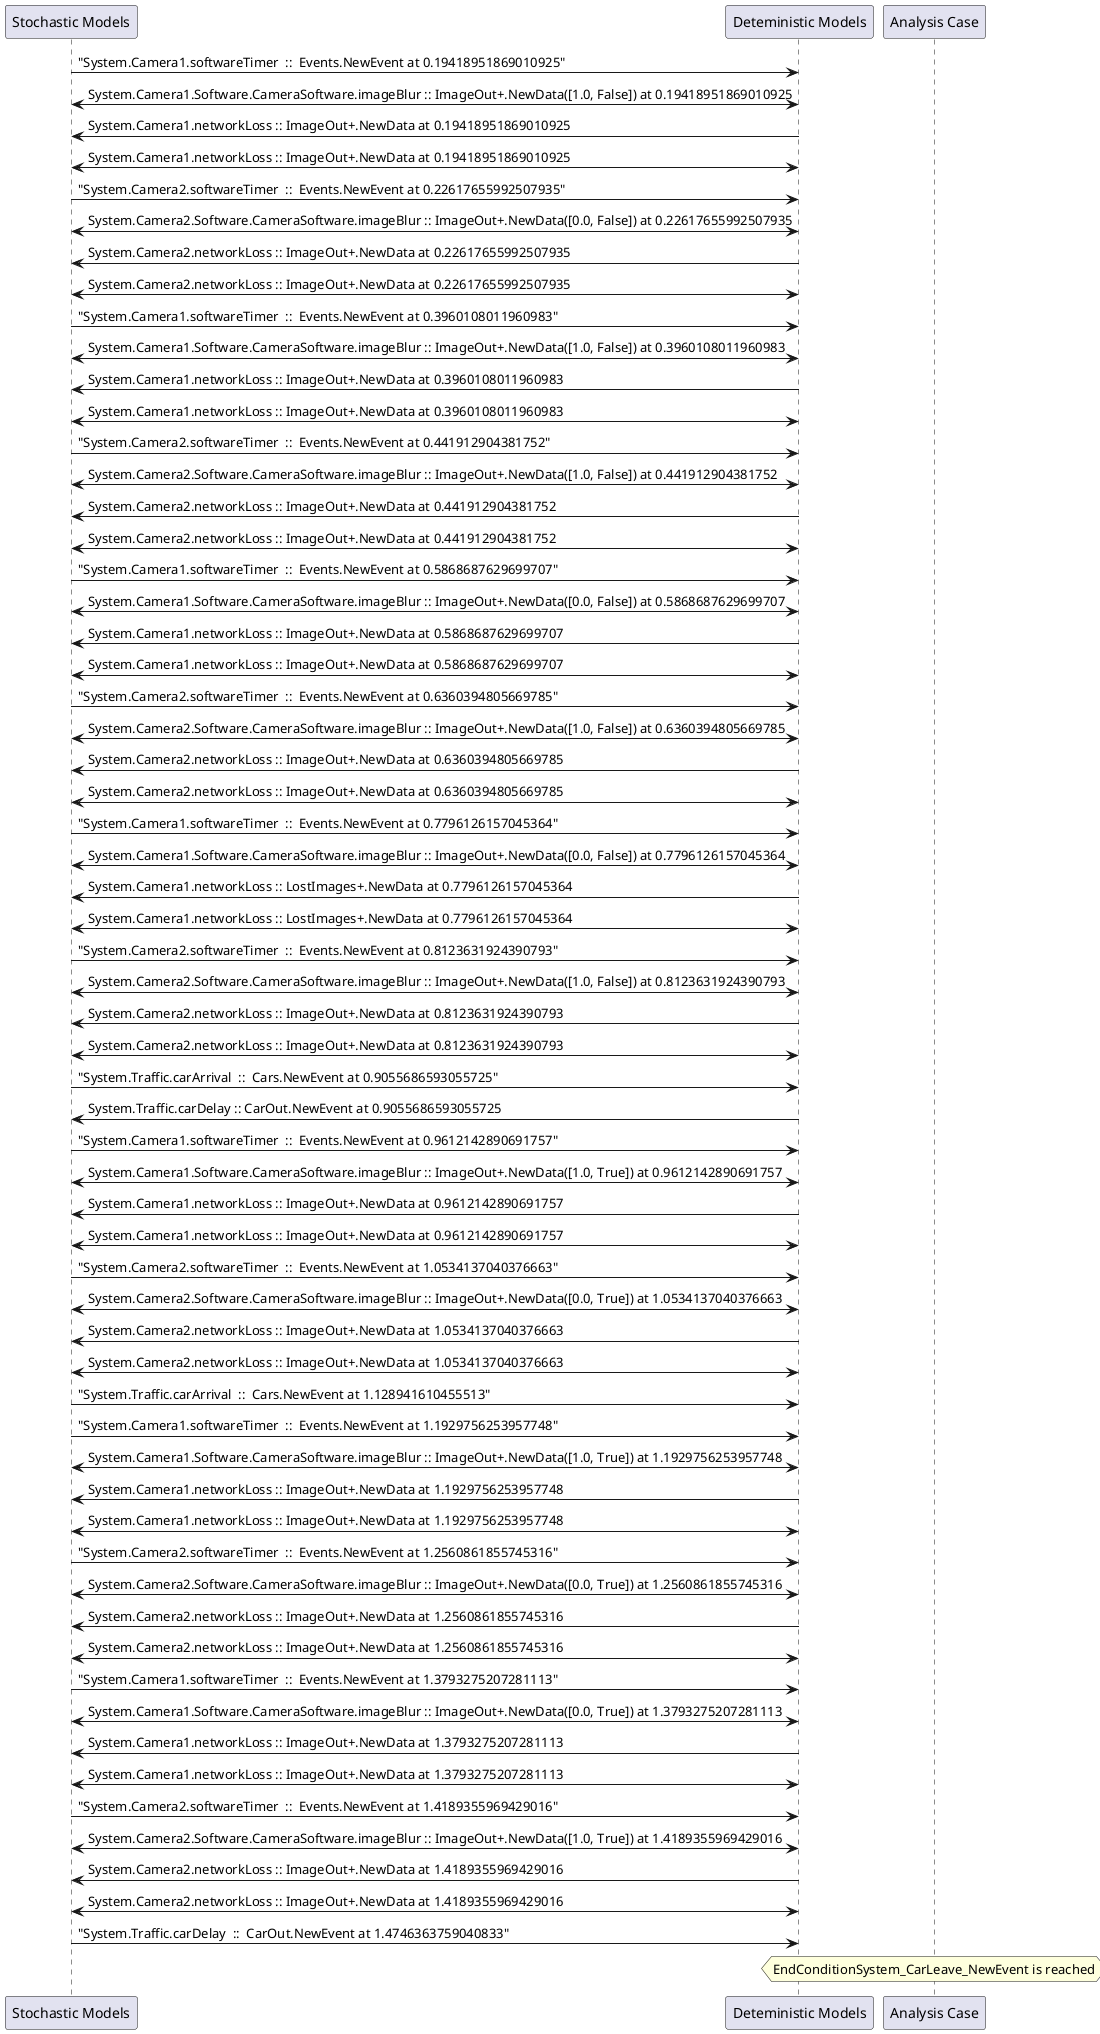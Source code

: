 
	@startuml
	participant "Stochastic Models" as stochmodel
	participant "Deteministic Models" as detmodel
	participant "Analysis Case" as analysis
	{6944_stop} stochmodel -> detmodel : "System.Camera1.softwareTimer  ::  Events.NewEvent at 0.19418951869010925"
detmodel <-> stochmodel : System.Camera1.Software.CameraSoftware.imageBlur :: ImageOut+.NewData([1.0, False]) at 0.19418951869010925
detmodel -> stochmodel : System.Camera1.networkLoss :: ImageOut+.NewData at 0.19418951869010925
detmodel <-> stochmodel : System.Camera1.networkLoss :: ImageOut+.NewData at 0.19418951869010925
{6959_stop} stochmodel -> detmodel : "System.Camera2.softwareTimer  ::  Events.NewEvent at 0.22617655992507935"
detmodel <-> stochmodel : System.Camera2.Software.CameraSoftware.imageBlur :: ImageOut+.NewData([0.0, False]) at 0.22617655992507935
detmodel -> stochmodel : System.Camera2.networkLoss :: ImageOut+.NewData at 0.22617655992507935
detmodel <-> stochmodel : System.Camera2.networkLoss :: ImageOut+.NewData at 0.22617655992507935
{6945_stop} stochmodel -> detmodel : "System.Camera1.softwareTimer  ::  Events.NewEvent at 0.3960108011960983"
detmodel <-> stochmodel : System.Camera1.Software.CameraSoftware.imageBlur :: ImageOut+.NewData([1.0, False]) at 0.3960108011960983
detmodel -> stochmodel : System.Camera1.networkLoss :: ImageOut+.NewData at 0.3960108011960983
detmodel <-> stochmodel : System.Camera1.networkLoss :: ImageOut+.NewData at 0.3960108011960983
{6960_stop} stochmodel -> detmodel : "System.Camera2.softwareTimer  ::  Events.NewEvent at 0.441912904381752"
detmodel <-> stochmodel : System.Camera2.Software.CameraSoftware.imageBlur :: ImageOut+.NewData([1.0, False]) at 0.441912904381752
detmodel -> stochmodel : System.Camera2.networkLoss :: ImageOut+.NewData at 0.441912904381752
detmodel <-> stochmodel : System.Camera2.networkLoss :: ImageOut+.NewData at 0.441912904381752
{6946_stop} stochmodel -> detmodel : "System.Camera1.softwareTimer  ::  Events.NewEvent at 0.5868687629699707"
detmodel <-> stochmodel : System.Camera1.Software.CameraSoftware.imageBlur :: ImageOut+.NewData([0.0, False]) at 0.5868687629699707
detmodel -> stochmodel : System.Camera1.networkLoss :: ImageOut+.NewData at 0.5868687629699707
detmodel <-> stochmodel : System.Camera1.networkLoss :: ImageOut+.NewData at 0.5868687629699707
{6961_stop} stochmodel -> detmodel : "System.Camera2.softwareTimer  ::  Events.NewEvent at 0.6360394805669785"
detmodel <-> stochmodel : System.Camera2.Software.CameraSoftware.imageBlur :: ImageOut+.NewData([1.0, False]) at 0.6360394805669785
detmodel -> stochmodel : System.Camera2.networkLoss :: ImageOut+.NewData at 0.6360394805669785
detmodel <-> stochmodel : System.Camera2.networkLoss :: ImageOut+.NewData at 0.6360394805669785
{6947_stop} stochmodel -> detmodel : "System.Camera1.softwareTimer  ::  Events.NewEvent at 0.7796126157045364"
detmodel <-> stochmodel : System.Camera1.Software.CameraSoftware.imageBlur :: ImageOut+.NewData([0.0, False]) at 0.7796126157045364
detmodel -> stochmodel : System.Camera1.networkLoss :: LostImages+.NewData at 0.7796126157045364
detmodel <-> stochmodel : System.Camera1.networkLoss :: LostImages+.NewData at 0.7796126157045364
{6962_stop} stochmodel -> detmodel : "System.Camera2.softwareTimer  ::  Events.NewEvent at 0.8123631924390793"
detmodel <-> stochmodel : System.Camera2.Software.CameraSoftware.imageBlur :: ImageOut+.NewData([1.0, False]) at 0.8123631924390793
detmodel -> stochmodel : System.Camera2.networkLoss :: ImageOut+.NewData at 0.8123631924390793
detmodel <-> stochmodel : System.Camera2.networkLoss :: ImageOut+.NewData at 0.8123631924390793
{6975_stop} stochmodel -> detmodel : "System.Traffic.carArrival  ::  Cars.NewEvent at 0.9055686593055725"
{6980_start} detmodel -> stochmodel : System.Traffic.carDelay :: CarOut.NewEvent at 0.9055686593055725
{6948_stop} stochmodel -> detmodel : "System.Camera1.softwareTimer  ::  Events.NewEvent at 0.9612142890691757"
detmodel <-> stochmodel : System.Camera1.Software.CameraSoftware.imageBlur :: ImageOut+.NewData([1.0, True]) at 0.9612142890691757
detmodel -> stochmodel : System.Camera1.networkLoss :: ImageOut+.NewData at 0.9612142890691757
detmodel <-> stochmodel : System.Camera1.networkLoss :: ImageOut+.NewData at 0.9612142890691757
{6963_stop} stochmodel -> detmodel : "System.Camera2.softwareTimer  ::  Events.NewEvent at 1.0534137040376663"
detmodel <-> stochmodel : System.Camera2.Software.CameraSoftware.imageBlur :: ImageOut+.NewData([0.0, True]) at 1.0534137040376663
detmodel -> stochmodel : System.Camera2.networkLoss :: ImageOut+.NewData at 1.0534137040376663
detmodel <-> stochmodel : System.Camera2.networkLoss :: ImageOut+.NewData at 1.0534137040376663
{6976_stop} stochmodel -> detmodel : "System.Traffic.carArrival  ::  Cars.NewEvent at 1.128941610455513"
{6949_stop} stochmodel -> detmodel : "System.Camera1.softwareTimer  ::  Events.NewEvent at 1.1929756253957748"
detmodel <-> stochmodel : System.Camera1.Software.CameraSoftware.imageBlur :: ImageOut+.NewData([1.0, True]) at 1.1929756253957748
detmodel -> stochmodel : System.Camera1.networkLoss :: ImageOut+.NewData at 1.1929756253957748
detmodel <-> stochmodel : System.Camera1.networkLoss :: ImageOut+.NewData at 1.1929756253957748
{6964_stop} stochmodel -> detmodel : "System.Camera2.softwareTimer  ::  Events.NewEvent at 1.2560861855745316"
detmodel <-> stochmodel : System.Camera2.Software.CameraSoftware.imageBlur :: ImageOut+.NewData([0.0, True]) at 1.2560861855745316
detmodel -> stochmodel : System.Camera2.networkLoss :: ImageOut+.NewData at 1.2560861855745316
detmodel <-> stochmodel : System.Camera2.networkLoss :: ImageOut+.NewData at 1.2560861855745316
{6950_stop} stochmodel -> detmodel : "System.Camera1.softwareTimer  ::  Events.NewEvent at 1.3793275207281113"
detmodel <-> stochmodel : System.Camera1.Software.CameraSoftware.imageBlur :: ImageOut+.NewData([0.0, True]) at 1.3793275207281113
detmodel -> stochmodel : System.Camera1.networkLoss :: ImageOut+.NewData at 1.3793275207281113
detmodel <-> stochmodel : System.Camera1.networkLoss :: ImageOut+.NewData at 1.3793275207281113
{6965_stop} stochmodel -> detmodel : "System.Camera2.softwareTimer  ::  Events.NewEvent at 1.4189355969429016"
detmodel <-> stochmodel : System.Camera2.Software.CameraSoftware.imageBlur :: ImageOut+.NewData([1.0, True]) at 1.4189355969429016
detmodel -> stochmodel : System.Camera2.networkLoss :: ImageOut+.NewData at 1.4189355969429016
detmodel <-> stochmodel : System.Camera2.networkLoss :: ImageOut+.NewData at 1.4189355969429016
{6980_stop} stochmodel -> detmodel : "System.Traffic.carDelay  ::  CarOut.NewEvent at 1.4746363759040833"
{6980_start} <-> {6980_stop} : delay
hnote over analysis 
EndConditionSystem_CarLeave_NewEvent is reached
endnote
@enduml